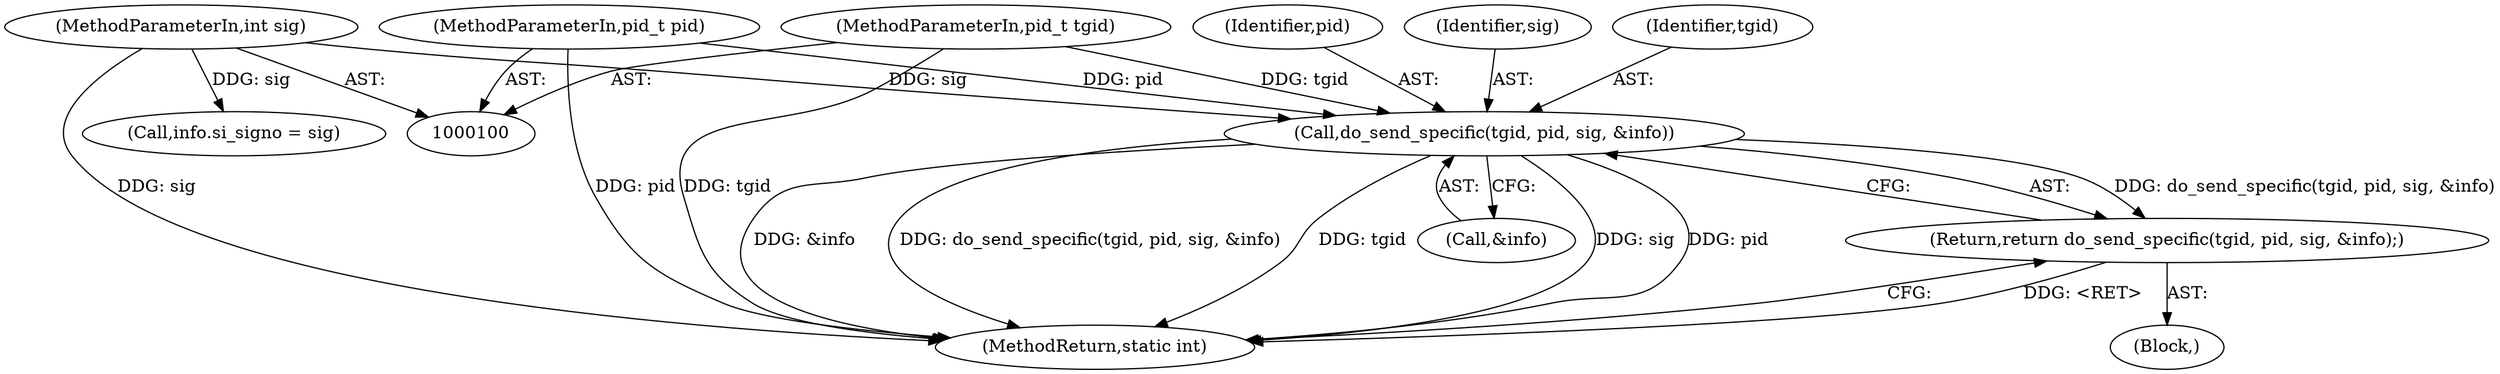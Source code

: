 digraph "0_linux_b9e146d8eb3b9ecae5086d373b50fa0c1f3e7f0f@API" {
"1000135" [label="(Call,do_send_specific(tgid, pid, sig, &info))"];
"1000101" [label="(MethodParameterIn,pid_t tgid)"];
"1000102" [label="(MethodParameterIn,pid_t pid)"];
"1000103" [label="(MethodParameterIn,int sig)"];
"1000134" [label="(Return,return do_send_specific(tgid, pid, sig, &info);)"];
"1000102" [label="(MethodParameterIn,pid_t pid)"];
"1000139" [label="(Call,&info)"];
"1000137" [label="(Identifier,pid)"];
"1000106" [label="(Call,info.si_signo = sig)"];
"1000134" [label="(Return,return do_send_specific(tgid, pid, sig, &info);)"];
"1000135" [label="(Call,do_send_specific(tgid, pid, sig, &info))"];
"1000138" [label="(Identifier,sig)"];
"1000101" [label="(MethodParameterIn,pid_t tgid)"];
"1000136" [label="(Identifier,tgid)"];
"1000103" [label="(MethodParameterIn,int sig)"];
"1000141" [label="(MethodReturn,static int)"];
"1000104" [label="(Block,)"];
"1000135" -> "1000134"  [label="AST: "];
"1000135" -> "1000139"  [label="CFG: "];
"1000136" -> "1000135"  [label="AST: "];
"1000137" -> "1000135"  [label="AST: "];
"1000138" -> "1000135"  [label="AST: "];
"1000139" -> "1000135"  [label="AST: "];
"1000134" -> "1000135"  [label="CFG: "];
"1000135" -> "1000141"  [label="DDG: &info"];
"1000135" -> "1000141"  [label="DDG: do_send_specific(tgid, pid, sig, &info)"];
"1000135" -> "1000141"  [label="DDG: tgid"];
"1000135" -> "1000141"  [label="DDG: sig"];
"1000135" -> "1000141"  [label="DDG: pid"];
"1000135" -> "1000134"  [label="DDG: do_send_specific(tgid, pid, sig, &info)"];
"1000101" -> "1000135"  [label="DDG: tgid"];
"1000102" -> "1000135"  [label="DDG: pid"];
"1000103" -> "1000135"  [label="DDG: sig"];
"1000101" -> "1000100"  [label="AST: "];
"1000101" -> "1000141"  [label="DDG: tgid"];
"1000102" -> "1000100"  [label="AST: "];
"1000102" -> "1000141"  [label="DDG: pid"];
"1000103" -> "1000100"  [label="AST: "];
"1000103" -> "1000141"  [label="DDG: sig"];
"1000103" -> "1000106"  [label="DDG: sig"];
"1000134" -> "1000104"  [label="AST: "];
"1000141" -> "1000134"  [label="CFG: "];
"1000134" -> "1000141"  [label="DDG: <RET>"];
}
